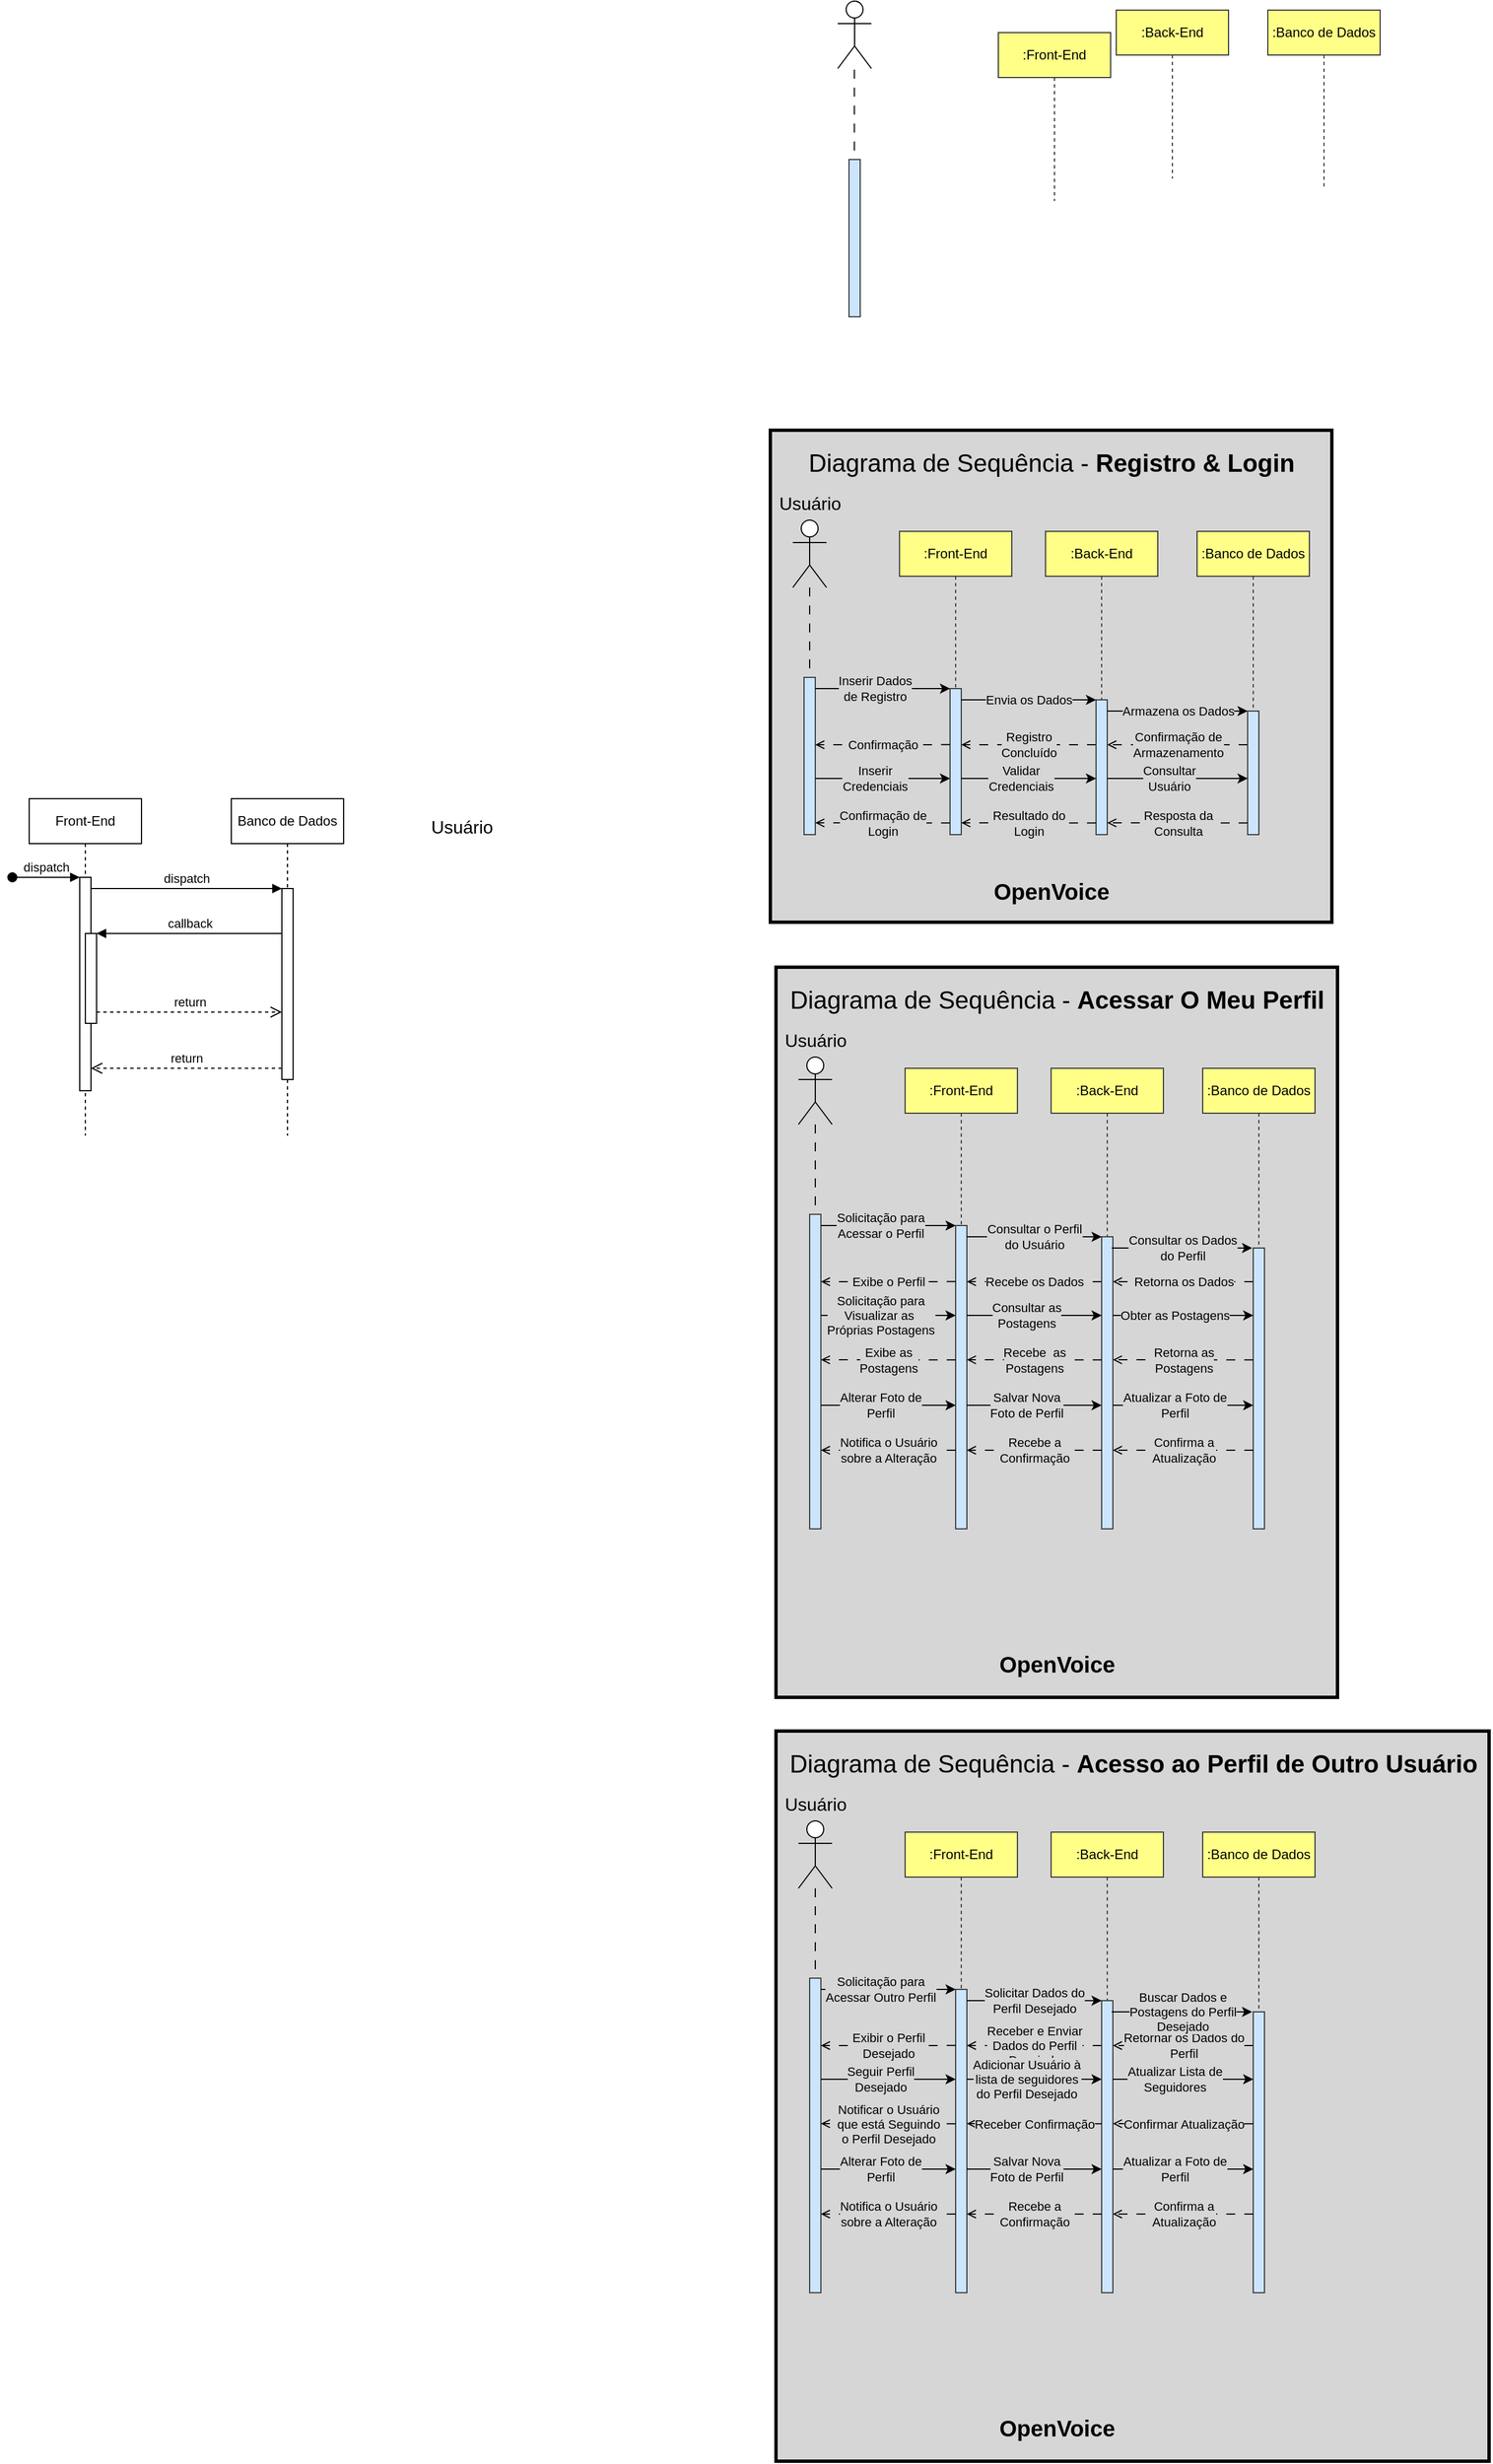 <mxfile version="24.8.6">
  <diagram name="Page-1" id="2YBvvXClWsGukQMizWep">
    <mxGraphModel dx="704" dy="1474" grid="1" gridSize="10" guides="1" tooltips="1" connect="1" arrows="1" fold="1" page="1" pageScale="1" pageWidth="850" pageHeight="1100" math="0" shadow="0">
      <root>
        <mxCell id="0" />
        <mxCell id="1" parent="0" />
        <mxCell id="aM9ryv3xv72pqoxQDRHE-1" value="Front-End" style="shape=umlLifeline;perimeter=lifelinePerimeter;whiteSpace=wrap;html=1;container=0;dropTarget=0;collapsible=0;recursiveResize=0;outlineConnect=0;portConstraint=eastwest;newEdgeStyle={&quot;edgeStyle&quot;:&quot;elbowEdgeStyle&quot;,&quot;elbow&quot;:&quot;vertical&quot;,&quot;curved&quot;:0,&quot;rounded&quot;:0};" parent="1" vertex="1">
          <mxGeometry x="40" y="40" width="100" height="300" as="geometry" />
        </mxCell>
        <mxCell id="aM9ryv3xv72pqoxQDRHE-2" value="" style="html=1;points=[];perimeter=orthogonalPerimeter;outlineConnect=0;targetShapes=umlLifeline;portConstraint=eastwest;newEdgeStyle={&quot;edgeStyle&quot;:&quot;elbowEdgeStyle&quot;,&quot;elbow&quot;:&quot;vertical&quot;,&quot;curved&quot;:0,&quot;rounded&quot;:0};" parent="aM9ryv3xv72pqoxQDRHE-1" vertex="1">
          <mxGeometry x="45" y="70" width="10" height="190" as="geometry" />
        </mxCell>
        <mxCell id="aM9ryv3xv72pqoxQDRHE-3" value="dispatch" style="html=1;verticalAlign=bottom;startArrow=oval;endArrow=block;startSize=8;edgeStyle=elbowEdgeStyle;elbow=vertical;curved=0;rounded=0;" parent="aM9ryv3xv72pqoxQDRHE-1" target="aM9ryv3xv72pqoxQDRHE-2" edge="1">
          <mxGeometry relative="1" as="geometry">
            <mxPoint x="-15" y="70" as="sourcePoint" />
          </mxGeometry>
        </mxCell>
        <mxCell id="aM9ryv3xv72pqoxQDRHE-4" value="" style="html=1;points=[];perimeter=orthogonalPerimeter;outlineConnect=0;targetShapes=umlLifeline;portConstraint=eastwest;newEdgeStyle={&quot;edgeStyle&quot;:&quot;elbowEdgeStyle&quot;,&quot;elbow&quot;:&quot;vertical&quot;,&quot;curved&quot;:0,&quot;rounded&quot;:0};" parent="aM9ryv3xv72pqoxQDRHE-1" vertex="1">
          <mxGeometry x="50" y="120" width="10" height="80" as="geometry" />
        </mxCell>
        <mxCell id="aM9ryv3xv72pqoxQDRHE-5" value="Banco de Dados" style="shape=umlLifeline;perimeter=lifelinePerimeter;whiteSpace=wrap;html=1;container=0;dropTarget=0;collapsible=0;recursiveResize=0;outlineConnect=0;portConstraint=eastwest;newEdgeStyle={&quot;edgeStyle&quot;:&quot;elbowEdgeStyle&quot;,&quot;elbow&quot;:&quot;vertical&quot;,&quot;curved&quot;:0,&quot;rounded&quot;:0};" parent="1" vertex="1">
          <mxGeometry x="220" y="40" width="100" height="300" as="geometry" />
        </mxCell>
        <mxCell id="aM9ryv3xv72pqoxQDRHE-6" value="" style="html=1;points=[];perimeter=orthogonalPerimeter;outlineConnect=0;targetShapes=umlLifeline;portConstraint=eastwest;newEdgeStyle={&quot;edgeStyle&quot;:&quot;elbowEdgeStyle&quot;,&quot;elbow&quot;:&quot;vertical&quot;,&quot;curved&quot;:0,&quot;rounded&quot;:0};" parent="aM9ryv3xv72pqoxQDRHE-5" vertex="1">
          <mxGeometry x="45" y="80" width="10" height="170" as="geometry" />
        </mxCell>
        <mxCell id="aM9ryv3xv72pqoxQDRHE-7" value="dispatch" style="html=1;verticalAlign=bottom;endArrow=block;edgeStyle=elbowEdgeStyle;elbow=vertical;curved=0;rounded=0;" parent="1" source="aM9ryv3xv72pqoxQDRHE-2" target="aM9ryv3xv72pqoxQDRHE-6" edge="1">
          <mxGeometry relative="1" as="geometry">
            <mxPoint x="195" y="130" as="sourcePoint" />
            <Array as="points">
              <mxPoint x="180" y="120" />
            </Array>
          </mxGeometry>
        </mxCell>
        <mxCell id="aM9ryv3xv72pqoxQDRHE-8" value="return" style="html=1;verticalAlign=bottom;endArrow=open;dashed=1;endSize=8;edgeStyle=elbowEdgeStyle;elbow=vertical;curved=0;rounded=0;" parent="1" source="aM9ryv3xv72pqoxQDRHE-6" target="aM9ryv3xv72pqoxQDRHE-2" edge="1">
          <mxGeometry relative="1" as="geometry">
            <mxPoint x="195" y="205" as="targetPoint" />
            <Array as="points">
              <mxPoint x="190" y="280" />
            </Array>
          </mxGeometry>
        </mxCell>
        <mxCell id="aM9ryv3xv72pqoxQDRHE-9" value="callback" style="html=1;verticalAlign=bottom;endArrow=block;edgeStyle=elbowEdgeStyle;elbow=vertical;curved=0;rounded=0;" parent="1" source="aM9ryv3xv72pqoxQDRHE-6" target="aM9ryv3xv72pqoxQDRHE-4" edge="1">
          <mxGeometry relative="1" as="geometry">
            <mxPoint x="175" y="160" as="sourcePoint" />
            <Array as="points">
              <mxPoint x="190" y="160" />
            </Array>
          </mxGeometry>
        </mxCell>
        <mxCell id="aM9ryv3xv72pqoxQDRHE-10" value="return" style="html=1;verticalAlign=bottom;endArrow=open;dashed=1;endSize=8;edgeStyle=elbowEdgeStyle;elbow=vertical;curved=0;rounded=0;" parent="1" source="aM9ryv3xv72pqoxQDRHE-4" target="aM9ryv3xv72pqoxQDRHE-6" edge="1">
          <mxGeometry relative="1" as="geometry">
            <mxPoint x="175" y="235" as="targetPoint" />
            <Array as="points">
              <mxPoint x="180" y="230" />
            </Array>
          </mxGeometry>
        </mxCell>
        <mxCell id="yEwb-wUfJ6K_Wa4CBT-_-1" value="" style="shape=umlActor;verticalLabelPosition=bottom;verticalAlign=top;html=1;outlineConnect=0;" parent="1" vertex="1">
          <mxGeometry x="760" y="-670" width="30" height="60" as="geometry" />
        </mxCell>
        <mxCell id="yEwb-wUfJ6K_Wa4CBT-_-2" value="" style="html=1;points=[];perimeter=orthogonalPerimeter;outlineConnect=0;targetShapes=umlLifeline;portConstraint=eastwest;newEdgeStyle={&quot;edgeStyle&quot;:&quot;elbowEdgeStyle&quot;,&quot;elbow&quot;:&quot;vertical&quot;,&quot;curved&quot;:0,&quot;rounded&quot;:0};fillColor=#cce5ff;strokeColor=#36393d;" parent="1" vertex="1">
          <mxGeometry x="770" y="-529" width="10" height="140" as="geometry" />
        </mxCell>
        <mxCell id="yEwb-wUfJ6K_Wa4CBT-_-3" value=":Front-End" style="shape=umlLifeline;perimeter=lifelinePerimeter;whiteSpace=wrap;html=1;container=0;dropTarget=0;collapsible=0;recursiveResize=0;outlineConnect=0;portConstraint=eastwest;newEdgeStyle={&quot;edgeStyle&quot;:&quot;elbowEdgeStyle&quot;,&quot;elbow&quot;:&quot;vertical&quot;,&quot;curved&quot;:0,&quot;rounded&quot;:0};movable=1;resizable=1;rotatable=1;deletable=1;editable=1;locked=0;connectable=1;fillColor=#ffff88;strokeColor=#36393d;" parent="1" vertex="1">
          <mxGeometry x="903" y="-642" width="100" height="150" as="geometry" />
        </mxCell>
        <mxCell id="yEwb-wUfJ6K_Wa4CBT-_-4" value=":Banco de Dados" style="shape=umlLifeline;perimeter=lifelinePerimeter;whiteSpace=wrap;html=1;container=0;dropTarget=0;collapsible=0;recursiveResize=0;outlineConnect=0;portConstraint=eastwest;newEdgeStyle={&quot;edgeStyle&quot;:&quot;elbowEdgeStyle&quot;,&quot;elbow&quot;:&quot;vertical&quot;,&quot;curved&quot;:0,&quot;rounded&quot;:0};movable=1;resizable=1;rotatable=1;deletable=1;editable=1;locked=0;connectable=1;fillColor=#ffff88;strokeColor=#36393d;" parent="1" vertex="1">
          <mxGeometry x="1143" y="-662" width="100" height="160" as="geometry" />
        </mxCell>
        <mxCell id="yEwb-wUfJ6K_Wa4CBT-_-5" value=":Back-End" style="shape=umlLifeline;perimeter=lifelinePerimeter;whiteSpace=wrap;html=1;container=0;dropTarget=0;collapsible=0;recursiveResize=0;outlineConnect=0;portConstraint=eastwest;newEdgeStyle={&quot;edgeStyle&quot;:&quot;elbowEdgeStyle&quot;,&quot;elbow&quot;:&quot;vertical&quot;,&quot;curved&quot;:0,&quot;rounded&quot;:0};movable=1;resizable=1;rotatable=1;deletable=1;editable=1;locked=0;connectable=1;fillColor=#ffff88;strokeColor=#36393d;" parent="1" vertex="1">
          <mxGeometry x="1008" y="-662" width="100" height="150" as="geometry" />
        </mxCell>
        <mxCell id="yEwb-wUfJ6K_Wa4CBT-_-6" value="&lt;font style=&quot;font-size: 16px;&quot;&gt;Usuário&lt;/font&gt;" style="text;html=1;align=center;verticalAlign=middle;resizable=0;points=[];autosize=1;strokeColor=none;fillColor=none;" parent="1" vertex="1">
          <mxGeometry x="385" y="50" width="80" height="30" as="geometry" />
        </mxCell>
        <mxCell id="yEwb-wUfJ6K_Wa4CBT-_-8" style="edgeStyle=orthogonalEdgeStyle;rounded=0;orthogonalLoop=1;jettySize=auto;html=1;dashed=1;dashPattern=8 8;endArrow=none;endFill=0;" parent="1" edge="1">
          <mxGeometry relative="1" as="geometry">
            <mxPoint x="774.79" y="-529" as="targetPoint" />
            <mxPoint x="774.79" y="-609" as="sourcePoint" />
          </mxGeometry>
        </mxCell>
        <mxCell id="yEwb-wUfJ6K_Wa4CBT-_-10" value="" style="group" parent="1" vertex="1" connectable="0">
          <mxGeometry x="695" y="-288" width="505" height="438" as="geometry" />
        </mxCell>
        <mxCell id="fzol35xkr2vELgRFicSL-21" value="" style="rounded=0;whiteSpace=wrap;html=1;font-weight:bold;strokeWidth=3;perimeterSpacing=0;fillColor=#D6D6D6;fillStyle=solid;" parent="yEwb-wUfJ6K_Wa4CBT-_-10" vertex="1">
          <mxGeometry x="5" width="500" height="438" as="geometry" />
        </mxCell>
        <mxCell id="R4FIYe3XORB85bZwwy5E-1" style="edgeStyle=orthogonalEdgeStyle;rounded=0;orthogonalLoop=1;jettySize=auto;html=1;dashed=1;dashPattern=8 8;endArrow=none;endFill=0;" parent="yEwb-wUfJ6K_Wa4CBT-_-10" source="BhHK1dxfvUc9JHQRBDV9-2" edge="1">
          <mxGeometry relative="1" as="geometry">
            <mxPoint x="40" y="220" as="targetPoint" />
          </mxGeometry>
        </mxCell>
        <mxCell id="BhHK1dxfvUc9JHQRBDV9-2" value="" style="shape=umlActor;verticalLabelPosition=bottom;verticalAlign=top;html=1;outlineConnect=0;" parent="yEwb-wUfJ6K_Wa4CBT-_-10" vertex="1">
          <mxGeometry x="25" y="80" width="30" height="60" as="geometry" />
        </mxCell>
        <mxCell id="BhHK1dxfvUc9JHQRBDV9-6" value=":Front-End" style="shape=umlLifeline;perimeter=lifelinePerimeter;whiteSpace=wrap;html=1;container=0;dropTarget=0;collapsible=0;recursiveResize=0;outlineConnect=0;portConstraint=eastwest;newEdgeStyle={&quot;edgeStyle&quot;:&quot;elbowEdgeStyle&quot;,&quot;elbow&quot;:&quot;vertical&quot;,&quot;curved&quot;:0,&quot;rounded&quot;:0};movable=1;resizable=1;rotatable=1;deletable=1;editable=1;locked=0;connectable=1;fillColor=#ffff88;strokeColor=#36393d;" parent="yEwb-wUfJ6K_Wa4CBT-_-10" vertex="1">
          <mxGeometry x="120" y="90" width="100" height="150" as="geometry" />
        </mxCell>
        <mxCell id="BhHK1dxfvUc9JHQRBDV9-10" value=":Banco de Dados" style="shape=umlLifeline;perimeter=lifelinePerimeter;whiteSpace=wrap;html=1;container=0;dropTarget=0;collapsible=0;recursiveResize=0;outlineConnect=0;portConstraint=eastwest;newEdgeStyle={&quot;edgeStyle&quot;:&quot;elbowEdgeStyle&quot;,&quot;elbow&quot;:&quot;vertical&quot;,&quot;curved&quot;:0,&quot;rounded&quot;:0};movable=1;resizable=1;rotatable=1;deletable=1;editable=1;locked=0;connectable=1;fillColor=#ffff88;strokeColor=#36393d;" parent="yEwb-wUfJ6K_Wa4CBT-_-10" vertex="1">
          <mxGeometry x="385" y="90" width="100" height="160" as="geometry" />
        </mxCell>
        <mxCell id="BhHK1dxfvUc9JHQRBDV9-11" value=":Back-End" style="shape=umlLifeline;perimeter=lifelinePerimeter;whiteSpace=wrap;html=1;container=0;dropTarget=0;collapsible=0;recursiveResize=0;outlineConnect=0;portConstraint=eastwest;newEdgeStyle={&quot;edgeStyle&quot;:&quot;elbowEdgeStyle&quot;,&quot;elbow&quot;:&quot;vertical&quot;,&quot;curved&quot;:0,&quot;rounded&quot;:0};movable=1;resizable=1;rotatable=1;deletable=1;editable=1;locked=0;connectable=1;fillColor=#ffff88;strokeColor=#36393d;" parent="yEwb-wUfJ6K_Wa4CBT-_-10" vertex="1">
          <mxGeometry x="250" y="90" width="100" height="150" as="geometry" />
        </mxCell>
        <mxCell id="BhHK1dxfvUc9JHQRBDV9-16" value="" style="html=1;points=[];perimeter=orthogonalPerimeter;outlineConnect=0;targetShapes=umlLifeline;portConstraint=eastwest;newEdgeStyle={&quot;edgeStyle&quot;:&quot;elbowEdgeStyle&quot;,&quot;elbow&quot;:&quot;vertical&quot;,&quot;curved&quot;:0,&quot;rounded&quot;:0};fillColor=#cce5ff;strokeColor=#36393d;" parent="yEwb-wUfJ6K_Wa4CBT-_-10" vertex="1">
          <mxGeometry x="35" y="220" width="10" height="140" as="geometry" />
        </mxCell>
        <mxCell id="R4FIYe3XORB85bZwwy5E-3" value="" style="html=1;points=[];perimeter=orthogonalPerimeter;outlineConnect=0;targetShapes=umlLifeline;portConstraint=eastwest;newEdgeStyle={&quot;edgeStyle&quot;:&quot;elbowEdgeStyle&quot;,&quot;elbow&quot;:&quot;vertical&quot;,&quot;curved&quot;:0,&quot;rounded&quot;:0};fillColor=#cce5ff;strokeColor=#36393d;" parent="yEwb-wUfJ6K_Wa4CBT-_-10" vertex="1">
          <mxGeometry x="165" y="230" width="10" height="130" as="geometry" />
        </mxCell>
        <mxCell id="R4FIYe3XORB85bZwwy5E-6" value="" style="endArrow=classic;html=1;rounded=0;" parent="yEwb-wUfJ6K_Wa4CBT-_-10" target="R4FIYe3XORB85bZwwy5E-3" edge="1">
          <mxGeometry width="50" height="50" relative="1" as="geometry">
            <mxPoint x="45" y="230" as="sourcePoint" />
            <mxPoint x="165" y="240" as="targetPoint" />
            <Array as="points">
              <mxPoint x="105" y="230" />
            </Array>
          </mxGeometry>
        </mxCell>
        <mxCell id="R4FIYe3XORB85bZwwy5E-7" value="&lt;div&gt;Inserir Dados&lt;/div&gt;&lt;div&gt;de Registro&lt;br&gt;&lt;/div&gt;" style="edgeLabel;html=1;align=center;verticalAlign=middle;resizable=0;points=[];labelBackgroundColor=#d6d6d6;" parent="R4FIYe3XORB85bZwwy5E-6" vertex="1" connectable="0">
          <mxGeometry x="-0.121" relative="1" as="geometry">
            <mxPoint as="offset" />
          </mxGeometry>
        </mxCell>
        <mxCell id="fzol35xkr2vELgRFicSL-5" value="&lt;div&gt;Registro&lt;/div&gt;&lt;div&gt;Concluído&lt;br&gt;&lt;/div&gt;" style="edgeStyle=elbowEdgeStyle;rounded=0;orthogonalLoop=1;jettySize=auto;html=1;elbow=vertical;curved=0;dashed=1;dashPattern=8 8;endArrow=open;endFill=0;labelBackgroundColor=#d6d6d6;" parent="yEwb-wUfJ6K_Wa4CBT-_-10" edge="1">
          <mxGeometry relative="1" as="geometry">
            <mxPoint x="295" y="279.996" as="sourcePoint" />
            <mxPoint x="175" y="279.996" as="targetPoint" />
            <mxPoint as="offset" />
          </mxGeometry>
        </mxCell>
        <mxCell id="R4FIYe3XORB85bZwwy5E-8" value="" style="html=1;points=[];perimeter=orthogonalPerimeter;outlineConnect=0;targetShapes=umlLifeline;portConstraint=eastwest;newEdgeStyle={&quot;edgeStyle&quot;:&quot;elbowEdgeStyle&quot;,&quot;elbow&quot;:&quot;vertical&quot;,&quot;curved&quot;:0,&quot;rounded&quot;:0};fillColor=#cce5ff;strokeColor=#36393d;" parent="yEwb-wUfJ6K_Wa4CBT-_-10" vertex="1">
          <mxGeometry x="295" y="240" width="10" height="120" as="geometry" />
        </mxCell>
        <mxCell id="R4FIYe3XORB85bZwwy5E-9" value="Envia os Dados" style="endArrow=classic;html=1;rounded=0;labelBackgroundColor=#d6d6d6;" parent="yEwb-wUfJ6K_Wa4CBT-_-10" edge="1">
          <mxGeometry width="50" height="50" relative="1" as="geometry">
            <mxPoint x="175" y="240" as="sourcePoint" />
            <mxPoint x="295" y="240" as="targetPoint" />
            <Array as="points">
              <mxPoint x="235" y="240" />
            </Array>
          </mxGeometry>
        </mxCell>
        <mxCell id="R4FIYe3XORB85bZwwy5E-16" value="&lt;div&gt;Confirmação de&lt;br&gt;&lt;/div&gt;&lt;div&gt;Armazenamento&lt;br&gt;&lt;/div&gt;" style="edgeStyle=elbowEdgeStyle;rounded=0;orthogonalLoop=1;jettySize=auto;html=1;elbow=vertical;curved=0;dashed=1;dashPattern=8 8;endArrow=open;endFill=0;labelBackgroundColor=#d6d6d6;" parent="yEwb-wUfJ6K_Wa4CBT-_-10" edge="1">
          <mxGeometry relative="1" as="geometry">
            <mxPoint x="305" y="279.997" as="targetPoint" />
            <mxPoint x="430" y="279.997" as="sourcePoint" />
          </mxGeometry>
        </mxCell>
        <mxCell id="R4FIYe3XORB85bZwwy5E-11" value="" style="html=1;points=[];perimeter=orthogonalPerimeter;outlineConnect=0;targetShapes=umlLifeline;portConstraint=eastwest;newEdgeStyle={&quot;edgeStyle&quot;:&quot;elbowEdgeStyle&quot;,&quot;elbow&quot;:&quot;vertical&quot;,&quot;curved&quot;:0,&quot;rounded&quot;:0};fillColor=#cce5ff;strokeColor=#36393d;" parent="yEwb-wUfJ6K_Wa4CBT-_-10" vertex="1">
          <mxGeometry x="430" y="250" width="10" height="110" as="geometry" />
        </mxCell>
        <mxCell id="R4FIYe3XORB85bZwwy5E-12" value="Armazena os Dados" style="endArrow=classic;html=1;rounded=0;labelBackgroundColor=#d6d6d6;" parent="yEwb-wUfJ6K_Wa4CBT-_-10" edge="1">
          <mxGeometry width="50" height="50" relative="1" as="geometry">
            <mxPoint x="305" y="250" as="sourcePoint" />
            <mxPoint x="430" y="250.0" as="targetPoint" />
            <Array as="points">
              <mxPoint x="360.5" y="250" />
            </Array>
          </mxGeometry>
        </mxCell>
        <mxCell id="fzol35xkr2vELgRFicSL-6" value="Confirmação" style="edgeStyle=elbowEdgeStyle;rounded=0;orthogonalLoop=1;jettySize=auto;html=1;elbow=vertical;curved=0;dashed=1;dashPattern=8 8;endArrow=open;endFill=0;labelBackgroundColor=#d6d6d6;" parent="yEwb-wUfJ6K_Wa4CBT-_-10" edge="1">
          <mxGeometry relative="1" as="geometry">
            <mxPoint x="165" y="279.93" as="sourcePoint" />
            <mxPoint x="45" y="279.93" as="targetPoint" />
            <mxPoint as="offset" />
          </mxGeometry>
        </mxCell>
        <mxCell id="fzol35xkr2vELgRFicSL-8" value="" style="endArrow=classic;html=1;rounded=0;" parent="yEwb-wUfJ6K_Wa4CBT-_-10" edge="1">
          <mxGeometry width="50" height="50" relative="1" as="geometry">
            <mxPoint x="45" y="310" as="sourcePoint" />
            <mxPoint x="165" y="310" as="targetPoint" />
            <Array as="points">
              <mxPoint x="105" y="310" />
            </Array>
          </mxGeometry>
        </mxCell>
        <mxCell id="fzol35xkr2vELgRFicSL-9" value="&lt;div&gt;Inserir&lt;/div&gt;&lt;div&gt;Credenciais&lt;br&gt;&lt;/div&gt;" style="edgeLabel;html=1;align=center;verticalAlign=middle;resizable=0;points=[];labelBackgroundColor=#d6d6d6;" parent="fzol35xkr2vELgRFicSL-8" vertex="1" connectable="0">
          <mxGeometry x="-0.121" relative="1" as="geometry">
            <mxPoint as="offset" />
          </mxGeometry>
        </mxCell>
        <mxCell id="fzol35xkr2vELgRFicSL-10" value="" style="endArrow=classic;html=1;rounded=0;" parent="yEwb-wUfJ6K_Wa4CBT-_-10" edge="1">
          <mxGeometry width="50" height="50" relative="1" as="geometry">
            <mxPoint x="175" y="310" as="sourcePoint" />
            <mxPoint x="295" y="310" as="targetPoint" />
            <Array as="points">
              <mxPoint x="235" y="310" />
            </Array>
          </mxGeometry>
        </mxCell>
        <mxCell id="fzol35xkr2vELgRFicSL-11" value="&lt;div&gt;Validar&lt;/div&gt;&lt;div&gt;Credenciais&lt;br&gt;&lt;/div&gt;" style="edgeLabel;html=1;align=center;verticalAlign=middle;resizable=0;points=[];labelBackgroundColor=#d6d6d6;" parent="fzol35xkr2vELgRFicSL-10" vertex="1" connectable="0">
          <mxGeometry x="-0.121" relative="1" as="geometry">
            <mxPoint as="offset" />
          </mxGeometry>
        </mxCell>
        <mxCell id="fzol35xkr2vELgRFicSL-12" value="" style="endArrow=classic;html=1;rounded=0;" parent="yEwb-wUfJ6K_Wa4CBT-_-10" edge="1">
          <mxGeometry width="50" height="50" relative="1" as="geometry">
            <mxPoint x="305" y="310" as="sourcePoint" />
            <mxPoint x="430" y="310.0" as="targetPoint" />
            <Array as="points">
              <mxPoint x="365" y="310" />
            </Array>
          </mxGeometry>
        </mxCell>
        <mxCell id="fzol35xkr2vELgRFicSL-13" value="&lt;div&gt;Consultar&lt;/div&gt;&lt;div&gt;Usuário&lt;br&gt;&lt;/div&gt;" style="edgeLabel;html=1;align=center;verticalAlign=middle;resizable=0;points=[];labelBackgroundColor=#d6d6d6;" parent="fzol35xkr2vELgRFicSL-12" vertex="1" connectable="0">
          <mxGeometry x="-0.121" relative="1" as="geometry">
            <mxPoint as="offset" />
          </mxGeometry>
        </mxCell>
        <mxCell id="fzol35xkr2vELgRFicSL-14" value="&lt;div&gt;Resposta da&lt;/div&gt;&lt;div&gt;Consulta&lt;br&gt;&lt;/div&gt;" style="edgeStyle=elbowEdgeStyle;rounded=0;orthogonalLoop=1;jettySize=auto;html=1;elbow=vertical;curved=0;dashed=1;dashPattern=8 8;endArrow=open;endFill=0;labelBackgroundColor=#d6d6d6;" parent="yEwb-wUfJ6K_Wa4CBT-_-10" edge="1">
          <mxGeometry relative="1" as="geometry">
            <mxPoint x="305" y="349.657" as="targetPoint" />
            <mxPoint x="430" y="349.657" as="sourcePoint" />
          </mxGeometry>
        </mxCell>
        <mxCell id="fzol35xkr2vELgRFicSL-15" value="&lt;div&gt;Resultado do&lt;/div&gt;&lt;div&gt;Login&lt;br&gt;&lt;/div&gt;" style="edgeStyle=elbowEdgeStyle;rounded=0;orthogonalLoop=1;jettySize=auto;html=1;elbow=vertical;curved=0;dashed=1;dashPattern=8 8;endArrow=open;endFill=0;labelBackgroundColor=#d6d6d6;" parent="yEwb-wUfJ6K_Wa4CBT-_-10" edge="1">
          <mxGeometry relative="1" as="geometry">
            <mxPoint x="295" y="349.656" as="sourcePoint" />
            <mxPoint x="175" y="349.656" as="targetPoint" />
            <mxPoint as="offset" />
          </mxGeometry>
        </mxCell>
        <mxCell id="fzol35xkr2vELgRFicSL-17" value="&lt;div&gt;Confirmação de&lt;/div&gt;&lt;div&gt;Login&lt;br&gt;&lt;/div&gt;" style="edgeStyle=elbowEdgeStyle;rounded=0;orthogonalLoop=1;jettySize=auto;html=1;elbow=vertical;curved=0;dashed=1;dashPattern=8 8;endArrow=open;endFill=0;labelBackgroundColor=#d6d6d6;" parent="yEwb-wUfJ6K_Wa4CBT-_-10" edge="1">
          <mxGeometry relative="1" as="geometry">
            <mxPoint x="165" y="349.66" as="sourcePoint" />
            <mxPoint x="45" y="349.66" as="targetPoint" />
            <mxPoint as="offset" />
          </mxGeometry>
        </mxCell>
        <mxCell id="fzol35xkr2vELgRFicSL-20" value="&lt;font style=&quot;font-size: 22px;&quot;&gt;Diagrama de Sequência - &lt;b&gt;Registro &amp;amp; Login&lt;br&gt;&lt;/b&gt;&lt;/font&gt;" style="text;html=1;align=center;verticalAlign=middle;resizable=0;points=[];autosize=1;strokeColor=none;fillColor=none;" parent="yEwb-wUfJ6K_Wa4CBT-_-10" vertex="1">
          <mxGeometry x="25" y="10" width="460" height="40" as="geometry" />
        </mxCell>
        <mxCell id="fzol35xkr2vELgRFicSL-22" value="&lt;font style=&quot;font-size: 20px;&quot;&gt;&lt;b&gt;OpenVoice&lt;/b&gt;&lt;/font&gt;" style="text;html=1;align=center;verticalAlign=middle;resizable=0;points=[];autosize=1;strokeColor=none;fillColor=none;" parent="yEwb-wUfJ6K_Wa4CBT-_-10" vertex="1">
          <mxGeometry x="190" y="390" width="130" height="40" as="geometry" />
        </mxCell>
        <mxCell id="fzol35xkr2vELgRFicSL-23" value="&lt;font style=&quot;font-size: 16px;&quot;&gt;Usuário&lt;/font&gt;" style="text;html=1;align=center;verticalAlign=middle;resizable=0;points=[];autosize=1;strokeColor=none;fillColor=none;" parent="yEwb-wUfJ6K_Wa4CBT-_-10" vertex="1">
          <mxGeometry y="50" width="80" height="30" as="geometry" />
        </mxCell>
        <mxCell id="dKMNJ_XkyidfndqTgt69-2" value="" style="group" vertex="1" connectable="0" parent="1">
          <mxGeometry x="700" y="190" width="505" height="650" as="geometry" />
        </mxCell>
        <mxCell id="yEwb-wUfJ6K_Wa4CBT-_-12" value="" style="rounded=0;whiteSpace=wrap;html=1;font-weight:bold;strokeWidth=3;perimeterSpacing=0;fillColor=#D6D6D6;fillStyle=solid;container=0;" parent="dKMNJ_XkyidfndqTgt69-2" vertex="1">
          <mxGeometry x="5" width="500" height="650" as="geometry" />
        </mxCell>
        <mxCell id="yEwb-wUfJ6K_Wa4CBT-_-13" style="edgeStyle=orthogonalEdgeStyle;rounded=0;orthogonalLoop=1;jettySize=auto;html=1;dashed=1;dashPattern=8 8;endArrow=none;endFill=0;" parent="dKMNJ_XkyidfndqTgt69-2" source="yEwb-wUfJ6K_Wa4CBT-_-14" edge="1">
          <mxGeometry relative="1" as="geometry">
            <mxPoint x="40" y="220" as="targetPoint" />
          </mxGeometry>
        </mxCell>
        <mxCell id="yEwb-wUfJ6K_Wa4CBT-_-14" value="" style="shape=umlActor;verticalLabelPosition=bottom;verticalAlign=top;html=1;outlineConnect=0;container=0;" parent="dKMNJ_XkyidfndqTgt69-2" vertex="1">
          <mxGeometry x="25" y="80" width="30" height="60" as="geometry" />
        </mxCell>
        <mxCell id="yEwb-wUfJ6K_Wa4CBT-_-15" value=":Front-End" style="shape=umlLifeline;perimeter=lifelinePerimeter;whiteSpace=wrap;html=1;container=0;dropTarget=0;collapsible=0;recursiveResize=0;outlineConnect=0;portConstraint=eastwest;newEdgeStyle={&quot;edgeStyle&quot;:&quot;elbowEdgeStyle&quot;,&quot;elbow&quot;:&quot;vertical&quot;,&quot;curved&quot;:0,&quot;rounded&quot;:0};movable=1;resizable=1;rotatable=1;deletable=1;editable=1;locked=0;connectable=1;fillColor=#ffff88;strokeColor=#36393d;" parent="dKMNJ_XkyidfndqTgt69-2" vertex="1">
          <mxGeometry x="120" y="90" width="100" height="150" as="geometry" />
        </mxCell>
        <mxCell id="yEwb-wUfJ6K_Wa4CBT-_-16" value=":Banco de Dados" style="shape=umlLifeline;perimeter=lifelinePerimeter;whiteSpace=wrap;html=1;container=0;dropTarget=0;collapsible=0;recursiveResize=0;outlineConnect=0;portConstraint=eastwest;newEdgeStyle={&quot;edgeStyle&quot;:&quot;elbowEdgeStyle&quot;,&quot;elbow&quot;:&quot;vertical&quot;,&quot;curved&quot;:0,&quot;rounded&quot;:0};movable=1;resizable=1;rotatable=1;deletable=1;editable=1;locked=0;connectable=1;fillColor=#ffff88;strokeColor=#36393d;" parent="dKMNJ_XkyidfndqTgt69-2" vertex="1">
          <mxGeometry x="385" y="90" width="100" height="160" as="geometry" />
        </mxCell>
        <mxCell id="yEwb-wUfJ6K_Wa4CBT-_-17" value=":Back-End" style="shape=umlLifeline;perimeter=lifelinePerimeter;whiteSpace=wrap;html=1;container=0;dropTarget=0;collapsible=0;recursiveResize=0;outlineConnect=0;portConstraint=eastwest;newEdgeStyle={&quot;edgeStyle&quot;:&quot;elbowEdgeStyle&quot;,&quot;elbow&quot;:&quot;vertical&quot;,&quot;curved&quot;:0,&quot;rounded&quot;:0};movable=1;resizable=1;rotatable=1;deletable=1;editable=1;locked=0;connectable=1;fillColor=#ffff88;strokeColor=#36393d;" parent="dKMNJ_XkyidfndqTgt69-2" vertex="1">
          <mxGeometry x="250" y="90" width="100" height="150" as="geometry" />
        </mxCell>
        <mxCell id="yEwb-wUfJ6K_Wa4CBT-_-18" value="" style="html=1;points=[];perimeter=orthogonalPerimeter;outlineConnect=0;targetShapes=umlLifeline;portConstraint=eastwest;newEdgeStyle={&quot;edgeStyle&quot;:&quot;elbowEdgeStyle&quot;,&quot;elbow&quot;:&quot;vertical&quot;,&quot;curved&quot;:0,&quot;rounded&quot;:0};fillColor=#cce5ff;strokeColor=#36393d;container=0;" parent="dKMNJ_XkyidfndqTgt69-2" vertex="1">
          <mxGeometry x="35" y="220" width="10" height="280" as="geometry" />
        </mxCell>
        <mxCell id="yEwb-wUfJ6K_Wa4CBT-_-19" value="" style="html=1;points=[];perimeter=orthogonalPerimeter;outlineConnect=0;targetShapes=umlLifeline;portConstraint=eastwest;newEdgeStyle={&quot;edgeStyle&quot;:&quot;elbowEdgeStyle&quot;,&quot;elbow&quot;:&quot;vertical&quot;,&quot;curved&quot;:0,&quot;rounded&quot;:0};fillColor=#cce5ff;strokeColor=#36393d;container=0;" parent="dKMNJ_XkyidfndqTgt69-2" vertex="1">
          <mxGeometry x="165" y="230" width="10" height="270" as="geometry" />
        </mxCell>
        <mxCell id="yEwb-wUfJ6K_Wa4CBT-_-20" value="" style="endArrow=classic;html=1;rounded=0;" parent="dKMNJ_XkyidfndqTgt69-2" target="yEwb-wUfJ6K_Wa4CBT-_-19" edge="1">
          <mxGeometry width="50" height="50" relative="1" as="geometry">
            <mxPoint x="45" y="230" as="sourcePoint" />
            <mxPoint x="165" y="240" as="targetPoint" />
            <Array as="points">
              <mxPoint x="105" y="230" />
            </Array>
          </mxGeometry>
        </mxCell>
        <mxCell id="yEwb-wUfJ6K_Wa4CBT-_-21" value="Solicitação para&lt;div&gt;Acessar o Perfil&lt;/div&gt;" style="edgeLabel;html=1;align=center;verticalAlign=middle;resizable=0;points=[];labelBackgroundColor=#d6d6d6;container=0;" parent="yEwb-wUfJ6K_Wa4CBT-_-20" vertex="1" connectable="0">
          <mxGeometry x="-0.121" relative="1" as="geometry">
            <mxPoint as="offset" />
          </mxGeometry>
        </mxCell>
        <mxCell id="yEwb-wUfJ6K_Wa4CBT-_-22" value="Recebe os Dados" style="edgeStyle=elbowEdgeStyle;rounded=0;orthogonalLoop=1;jettySize=auto;html=1;elbow=vertical;curved=0;dashed=1;dashPattern=8 8;endArrow=open;endFill=0;labelBackgroundColor=#d6d6d6;" parent="dKMNJ_XkyidfndqTgt69-2" edge="1">
          <mxGeometry relative="1" as="geometry">
            <mxPoint x="295" y="279.996" as="sourcePoint" />
            <mxPoint x="175" y="279.996" as="targetPoint" />
            <mxPoint as="offset" />
          </mxGeometry>
        </mxCell>
        <mxCell id="yEwb-wUfJ6K_Wa4CBT-_-23" value="" style="html=1;points=[];perimeter=orthogonalPerimeter;outlineConnect=0;targetShapes=umlLifeline;portConstraint=eastwest;newEdgeStyle={&quot;edgeStyle&quot;:&quot;elbowEdgeStyle&quot;,&quot;elbow&quot;:&quot;vertical&quot;,&quot;curved&quot;:0,&quot;rounded&quot;:0};fillColor=#cce5ff;strokeColor=#36393d;container=0;" parent="dKMNJ_XkyidfndqTgt69-2" vertex="1">
          <mxGeometry x="295" y="240" width="10" height="260" as="geometry" />
        </mxCell>
        <mxCell id="yEwb-wUfJ6K_Wa4CBT-_-24" value="Consultar o Perfil&lt;div&gt;do Usuário&lt;/div&gt;" style="endArrow=classic;html=1;rounded=0;labelBackgroundColor=#d6d6d6;" parent="dKMNJ_XkyidfndqTgt69-2" edge="1">
          <mxGeometry width="50" height="50" relative="1" as="geometry">
            <mxPoint x="175" y="240" as="sourcePoint" />
            <mxPoint x="295" y="240" as="targetPoint" />
            <Array as="points">
              <mxPoint x="235" y="240" />
            </Array>
          </mxGeometry>
        </mxCell>
        <mxCell id="yEwb-wUfJ6K_Wa4CBT-_-25" value="Retorna os Dados" style="edgeStyle=elbowEdgeStyle;rounded=0;orthogonalLoop=1;jettySize=auto;html=1;elbow=vertical;curved=0;dashed=1;dashPattern=8 8;endArrow=open;endFill=0;labelBackgroundColor=#d6d6d6;" parent="dKMNJ_XkyidfndqTgt69-2" edge="1">
          <mxGeometry relative="1" as="geometry">
            <mxPoint x="305" y="279.997" as="targetPoint" />
            <mxPoint x="430" y="279.997" as="sourcePoint" />
          </mxGeometry>
        </mxCell>
        <mxCell id="yEwb-wUfJ6K_Wa4CBT-_-26" value="" style="html=1;points=[];perimeter=orthogonalPerimeter;outlineConnect=0;targetShapes=umlLifeline;portConstraint=eastwest;newEdgeStyle={&quot;edgeStyle&quot;:&quot;elbowEdgeStyle&quot;,&quot;elbow&quot;:&quot;vertical&quot;,&quot;curved&quot;:0,&quot;rounded&quot;:0};fillColor=#cce5ff;strokeColor=#36393d;container=0;" parent="dKMNJ_XkyidfndqTgt69-2" vertex="1">
          <mxGeometry x="430" y="250" width="10" height="250" as="geometry" />
        </mxCell>
        <mxCell id="yEwb-wUfJ6K_Wa4CBT-_-27" value="Consultar os Dados&lt;div&gt;do Perfil&lt;/div&gt;" style="endArrow=classic;html=1;rounded=0;labelBackgroundColor=#d6d6d6;" parent="dKMNJ_XkyidfndqTgt69-2" edge="1">
          <mxGeometry width="50" height="50" relative="1" as="geometry">
            <mxPoint x="304" y="250" as="sourcePoint" />
            <mxPoint x="429" y="250.0" as="targetPoint" />
            <Array as="points">
              <mxPoint x="359.5" y="250" />
            </Array>
          </mxGeometry>
        </mxCell>
        <mxCell id="yEwb-wUfJ6K_Wa4CBT-_-28" value="Exibe o Perfil" style="edgeStyle=elbowEdgeStyle;rounded=0;orthogonalLoop=1;jettySize=auto;html=1;elbow=vertical;curved=0;dashed=1;dashPattern=8 8;endArrow=open;endFill=0;labelBackgroundColor=#d6d6d6;" parent="dKMNJ_XkyidfndqTgt69-2" edge="1">
          <mxGeometry relative="1" as="geometry">
            <mxPoint x="165" y="279.93" as="sourcePoint" />
            <mxPoint x="45" y="279.93" as="targetPoint" />
            <mxPoint as="offset" />
          </mxGeometry>
        </mxCell>
        <mxCell id="yEwb-wUfJ6K_Wa4CBT-_-29" value="" style="endArrow=classic;html=1;rounded=0;" parent="dKMNJ_XkyidfndqTgt69-2" edge="1">
          <mxGeometry width="50" height="50" relative="1" as="geometry">
            <mxPoint x="45" y="310" as="sourcePoint" />
            <mxPoint x="165" y="310" as="targetPoint" />
            <Array as="points">
              <mxPoint x="105" y="310" />
            </Array>
          </mxGeometry>
        </mxCell>
        <mxCell id="yEwb-wUfJ6K_Wa4CBT-_-30" value="Solicitação para&lt;div&gt;Visualizar as&amp;nbsp;&lt;/div&gt;&lt;div&gt;Próprias Postagens&lt;/div&gt;" style="edgeLabel;html=1;align=center;verticalAlign=middle;resizable=0;points=[];labelBackgroundColor=#d6d6d6;container=0;" parent="yEwb-wUfJ6K_Wa4CBT-_-29" vertex="1" connectable="0">
          <mxGeometry x="-0.121" relative="1" as="geometry">
            <mxPoint as="offset" />
          </mxGeometry>
        </mxCell>
        <mxCell id="yEwb-wUfJ6K_Wa4CBT-_-31" value="" style="endArrow=classic;html=1;rounded=0;" parent="dKMNJ_XkyidfndqTgt69-2" edge="1">
          <mxGeometry width="50" height="50" relative="1" as="geometry">
            <mxPoint x="175" y="310" as="sourcePoint" />
            <mxPoint x="295" y="310" as="targetPoint" />
            <Array as="points">
              <mxPoint x="235" y="310" />
            </Array>
          </mxGeometry>
        </mxCell>
        <mxCell id="yEwb-wUfJ6K_Wa4CBT-_-32" value="Consultar as&lt;div&gt;Postagens&lt;/div&gt;" style="edgeLabel;html=1;align=center;verticalAlign=middle;resizable=0;points=[];labelBackgroundColor=#d6d6d6;container=0;" parent="yEwb-wUfJ6K_Wa4CBT-_-31" vertex="1" connectable="0">
          <mxGeometry x="-0.121" relative="1" as="geometry">
            <mxPoint as="offset" />
          </mxGeometry>
        </mxCell>
        <mxCell id="yEwb-wUfJ6K_Wa4CBT-_-33" value="" style="endArrow=classic;html=1;rounded=0;" parent="dKMNJ_XkyidfndqTgt69-2" edge="1">
          <mxGeometry width="50" height="50" relative="1" as="geometry">
            <mxPoint x="305" y="310" as="sourcePoint" />
            <mxPoint x="430" y="310.0" as="targetPoint" />
            <Array as="points">
              <mxPoint x="365" y="310" />
            </Array>
          </mxGeometry>
        </mxCell>
        <mxCell id="yEwb-wUfJ6K_Wa4CBT-_-34" value="Obter as Postagens" style="edgeLabel;html=1;align=center;verticalAlign=middle;resizable=0;points=[];labelBackgroundColor=#d6d6d6;container=0;" parent="yEwb-wUfJ6K_Wa4CBT-_-33" vertex="1" connectable="0">
          <mxGeometry x="-0.121" relative="1" as="geometry">
            <mxPoint as="offset" />
          </mxGeometry>
        </mxCell>
        <mxCell id="yEwb-wUfJ6K_Wa4CBT-_-35" value="Retorna as&lt;div&gt;Postagens&lt;/div&gt;" style="edgeStyle=elbowEdgeStyle;rounded=0;orthogonalLoop=1;jettySize=auto;html=1;elbow=vertical;curved=0;dashed=1;dashPattern=8 8;endArrow=open;endFill=0;labelBackgroundColor=#d6d6d6;" parent="dKMNJ_XkyidfndqTgt69-2" edge="1">
          <mxGeometry relative="1" as="geometry">
            <mxPoint x="305" y="349.657" as="targetPoint" />
            <mxPoint x="430" y="349.657" as="sourcePoint" />
          </mxGeometry>
        </mxCell>
        <mxCell id="yEwb-wUfJ6K_Wa4CBT-_-36" value="Recebe&amp;nbsp; as&lt;div&gt;Postagens&lt;/div&gt;" style="edgeStyle=elbowEdgeStyle;rounded=0;orthogonalLoop=1;jettySize=auto;html=1;elbow=vertical;curved=0;dashed=1;dashPattern=8 8;endArrow=open;endFill=0;labelBackgroundColor=#d6d6d6;" parent="dKMNJ_XkyidfndqTgt69-2" edge="1">
          <mxGeometry relative="1" as="geometry">
            <mxPoint x="295" y="349.656" as="sourcePoint" />
            <mxPoint x="175" y="349.656" as="targetPoint" />
            <mxPoint as="offset" />
          </mxGeometry>
        </mxCell>
        <mxCell id="yEwb-wUfJ6K_Wa4CBT-_-37" value="Exibe as&lt;div&gt;Postagens&lt;/div&gt;" style="edgeStyle=elbowEdgeStyle;rounded=0;orthogonalLoop=1;jettySize=auto;html=1;elbow=vertical;curved=0;dashed=1;dashPattern=8 8;endArrow=open;endFill=0;labelBackgroundColor=#d6d6d6;" parent="dKMNJ_XkyidfndqTgt69-2" edge="1">
          <mxGeometry relative="1" as="geometry">
            <mxPoint x="165" y="349.66" as="sourcePoint" />
            <mxPoint x="45" y="349.66" as="targetPoint" />
            <mxPoint as="offset" />
          </mxGeometry>
        </mxCell>
        <mxCell id="yEwb-wUfJ6K_Wa4CBT-_-38" value="&lt;font style=&quot;font-size: 22px;&quot;&gt;Diagrama de Sequência - &lt;b&gt;Acessar O Meu Perfil&lt;br&gt;&lt;/b&gt;&lt;/font&gt;" style="text;html=1;align=center;verticalAlign=middle;resizable=0;points=[];autosize=1;strokeColor=none;fillColor=none;container=0;" parent="dKMNJ_XkyidfndqTgt69-2" vertex="1">
          <mxGeometry x="5" y="10" width="500" height="40" as="geometry" />
        </mxCell>
        <mxCell id="yEwb-wUfJ6K_Wa4CBT-_-39" value="&lt;font style=&quot;font-size: 20px;&quot;&gt;&lt;b&gt;OpenVoice&lt;/b&gt;&lt;/font&gt;" style="text;html=1;align=center;verticalAlign=middle;resizable=0;points=[];autosize=1;strokeColor=none;fillColor=none;container=0;" parent="dKMNJ_XkyidfndqTgt69-2" vertex="1">
          <mxGeometry x="190" y="600" width="130" height="40" as="geometry" />
        </mxCell>
        <mxCell id="yEwb-wUfJ6K_Wa4CBT-_-40" value="&lt;font style=&quot;font-size: 16px;&quot;&gt;Usuário&lt;/font&gt;" style="text;html=1;align=center;verticalAlign=middle;resizable=0;points=[];autosize=1;strokeColor=none;fillColor=none;container=0;" parent="dKMNJ_XkyidfndqTgt69-2" vertex="1">
          <mxGeometry y="50" width="80" height="30" as="geometry" />
        </mxCell>
        <mxCell id="yEwb-wUfJ6K_Wa4CBT-_-41" value="" style="endArrow=classic;html=1;rounded=0;" parent="dKMNJ_XkyidfndqTgt69-2" edge="1">
          <mxGeometry width="50" height="50" relative="1" as="geometry">
            <mxPoint x="45" y="390" as="sourcePoint" />
            <mxPoint x="165" y="390" as="targetPoint" />
            <Array as="points">
              <mxPoint x="105" y="390" />
            </Array>
          </mxGeometry>
        </mxCell>
        <mxCell id="yEwb-wUfJ6K_Wa4CBT-_-42" value="Alterar Foto de&lt;div&gt;Perfil&lt;/div&gt;" style="edgeLabel;html=1;align=center;verticalAlign=middle;resizable=0;points=[];labelBackgroundColor=#d6d6d6;container=0;" parent="yEwb-wUfJ6K_Wa4CBT-_-41" vertex="1" connectable="0">
          <mxGeometry x="-0.121" relative="1" as="geometry">
            <mxPoint as="offset" />
          </mxGeometry>
        </mxCell>
        <mxCell id="yEwb-wUfJ6K_Wa4CBT-_-43" value="" style="endArrow=classic;html=1;rounded=0;" parent="dKMNJ_XkyidfndqTgt69-2" edge="1">
          <mxGeometry width="50" height="50" relative="1" as="geometry">
            <mxPoint x="175" y="390" as="sourcePoint" />
            <mxPoint x="295" y="390" as="targetPoint" />
            <Array as="points">
              <mxPoint x="235" y="390" />
            </Array>
          </mxGeometry>
        </mxCell>
        <mxCell id="yEwb-wUfJ6K_Wa4CBT-_-44" value="Salvar Nova&lt;div&gt;Foto de Perfil&lt;/div&gt;" style="edgeLabel;html=1;align=center;verticalAlign=middle;resizable=0;points=[];labelBackgroundColor=#d6d6d6;container=0;" parent="yEwb-wUfJ6K_Wa4CBT-_-43" vertex="1" connectable="0">
          <mxGeometry x="-0.121" relative="1" as="geometry">
            <mxPoint as="offset" />
          </mxGeometry>
        </mxCell>
        <mxCell id="yEwb-wUfJ6K_Wa4CBT-_-46" value="" style="endArrow=classic;html=1;rounded=0;" parent="dKMNJ_XkyidfndqTgt69-2" edge="1">
          <mxGeometry width="50" height="50" relative="1" as="geometry">
            <mxPoint x="305" y="390" as="sourcePoint" />
            <mxPoint x="430" y="390.0" as="targetPoint" />
            <Array as="points">
              <mxPoint x="365" y="390" />
            </Array>
          </mxGeometry>
        </mxCell>
        <mxCell id="yEwb-wUfJ6K_Wa4CBT-_-47" value="Atualizar a Foto de&lt;div&gt;Perfil&lt;/div&gt;" style="edgeLabel;html=1;align=center;verticalAlign=middle;resizable=0;points=[];labelBackgroundColor=#d6d6d6;container=0;" parent="yEwb-wUfJ6K_Wa4CBT-_-46" vertex="1" connectable="0">
          <mxGeometry x="-0.121" relative="1" as="geometry">
            <mxPoint as="offset" />
          </mxGeometry>
        </mxCell>
        <mxCell id="yEwb-wUfJ6K_Wa4CBT-_-48" value="Confirma a&lt;div&gt;Atualização&lt;/div&gt;" style="edgeStyle=elbowEdgeStyle;rounded=0;orthogonalLoop=1;jettySize=auto;html=1;elbow=vertical;curved=0;dashed=1;dashPattern=8 8;endArrow=open;endFill=0;labelBackgroundColor=#d6d6d6;" parent="dKMNJ_XkyidfndqTgt69-2" edge="1">
          <mxGeometry relative="1" as="geometry">
            <mxPoint x="305" y="429.997" as="targetPoint" />
            <mxPoint x="430" y="429.997" as="sourcePoint" />
          </mxGeometry>
        </mxCell>
        <mxCell id="yEwb-wUfJ6K_Wa4CBT-_-49" value="Recebe a&lt;div&gt;Confirmação&lt;/div&gt;" style="edgeStyle=elbowEdgeStyle;rounded=0;orthogonalLoop=1;jettySize=auto;html=1;elbow=vertical;curved=0;dashed=1;dashPattern=8 8;endArrow=open;endFill=0;labelBackgroundColor=#d6d6d6;" parent="dKMNJ_XkyidfndqTgt69-2" edge="1">
          <mxGeometry relative="1" as="geometry">
            <mxPoint x="295" y="429.996" as="sourcePoint" />
            <mxPoint x="175" y="429.996" as="targetPoint" />
            <mxPoint as="offset" />
          </mxGeometry>
        </mxCell>
        <mxCell id="yEwb-wUfJ6K_Wa4CBT-_-50" value="Notifica o Usuário&lt;div&gt;sobre a Alteração&lt;/div&gt;" style="edgeStyle=elbowEdgeStyle;rounded=0;orthogonalLoop=1;jettySize=auto;html=1;elbow=vertical;curved=0;dashed=1;dashPattern=8 8;endArrow=open;endFill=0;labelBackgroundColor=#d6d6d6;" parent="dKMNJ_XkyidfndqTgt69-2" edge="1">
          <mxGeometry relative="1" as="geometry">
            <mxPoint x="165" y="430" as="sourcePoint" />
            <mxPoint x="45" y="430" as="targetPoint" />
            <mxPoint as="offset" />
          </mxGeometry>
        </mxCell>
        <mxCell id="dKMNJ_XkyidfndqTgt69-4" value="" style="rounded=0;whiteSpace=wrap;html=1;font-weight:bold;strokeWidth=3;perimeterSpacing=0;fillColor=#D6D6D6;fillStyle=solid;container=0;" vertex="1" parent="1">
          <mxGeometry x="705" y="870" width="635" height="650" as="geometry" />
        </mxCell>
        <mxCell id="dKMNJ_XkyidfndqTgt69-5" style="edgeStyle=orthogonalEdgeStyle;rounded=0;orthogonalLoop=1;jettySize=auto;html=1;dashed=1;dashPattern=8 8;endArrow=none;endFill=0;" edge="1" parent="1" source="dKMNJ_XkyidfndqTgt69-6">
          <mxGeometry relative="1" as="geometry">
            <mxPoint x="740" y="1090" as="targetPoint" />
          </mxGeometry>
        </mxCell>
        <mxCell id="dKMNJ_XkyidfndqTgt69-6" value="" style="shape=umlActor;verticalLabelPosition=bottom;verticalAlign=top;html=1;outlineConnect=0;container=0;" vertex="1" parent="1">
          <mxGeometry x="725" y="950" width="30" height="60" as="geometry" />
        </mxCell>
        <mxCell id="dKMNJ_XkyidfndqTgt69-7" value=":Front-End" style="shape=umlLifeline;perimeter=lifelinePerimeter;whiteSpace=wrap;html=1;container=0;dropTarget=0;collapsible=0;recursiveResize=0;outlineConnect=0;portConstraint=eastwest;newEdgeStyle={&quot;edgeStyle&quot;:&quot;elbowEdgeStyle&quot;,&quot;elbow&quot;:&quot;vertical&quot;,&quot;curved&quot;:0,&quot;rounded&quot;:0};movable=1;resizable=1;rotatable=1;deletable=1;editable=1;locked=0;connectable=1;fillColor=#ffff88;strokeColor=#36393d;" vertex="1" parent="1">
          <mxGeometry x="820" y="960" width="100" height="150" as="geometry" />
        </mxCell>
        <mxCell id="dKMNJ_XkyidfndqTgt69-8" value=":Banco de Dados" style="shape=umlLifeline;perimeter=lifelinePerimeter;whiteSpace=wrap;html=1;container=0;dropTarget=0;collapsible=0;recursiveResize=0;outlineConnect=0;portConstraint=eastwest;newEdgeStyle={&quot;edgeStyle&quot;:&quot;elbowEdgeStyle&quot;,&quot;elbow&quot;:&quot;vertical&quot;,&quot;curved&quot;:0,&quot;rounded&quot;:0};movable=1;resizable=1;rotatable=1;deletable=1;editable=1;locked=0;connectable=1;fillColor=#ffff88;strokeColor=#36393d;" vertex="1" parent="1">
          <mxGeometry x="1085" y="960" width="100" height="160" as="geometry" />
        </mxCell>
        <mxCell id="dKMNJ_XkyidfndqTgt69-9" value=":Back-End" style="shape=umlLifeline;perimeter=lifelinePerimeter;whiteSpace=wrap;html=1;container=0;dropTarget=0;collapsible=0;recursiveResize=0;outlineConnect=0;portConstraint=eastwest;newEdgeStyle={&quot;edgeStyle&quot;:&quot;elbowEdgeStyle&quot;,&quot;elbow&quot;:&quot;vertical&quot;,&quot;curved&quot;:0,&quot;rounded&quot;:0};movable=1;resizable=1;rotatable=1;deletable=1;editable=1;locked=0;connectable=1;fillColor=#ffff88;strokeColor=#36393d;" vertex="1" parent="1">
          <mxGeometry x="950" y="960" width="100" height="150" as="geometry" />
        </mxCell>
        <mxCell id="dKMNJ_XkyidfndqTgt69-10" value="" style="html=1;points=[];perimeter=orthogonalPerimeter;outlineConnect=0;targetShapes=umlLifeline;portConstraint=eastwest;newEdgeStyle={&quot;edgeStyle&quot;:&quot;elbowEdgeStyle&quot;,&quot;elbow&quot;:&quot;vertical&quot;,&quot;curved&quot;:0,&quot;rounded&quot;:0};fillColor=#cce5ff;strokeColor=#36393d;container=0;" vertex="1" parent="1">
          <mxGeometry x="735" y="1090" width="10" height="280" as="geometry" />
        </mxCell>
        <mxCell id="dKMNJ_XkyidfndqTgt69-11" value="" style="html=1;points=[];perimeter=orthogonalPerimeter;outlineConnect=0;targetShapes=umlLifeline;portConstraint=eastwest;newEdgeStyle={&quot;edgeStyle&quot;:&quot;elbowEdgeStyle&quot;,&quot;elbow&quot;:&quot;vertical&quot;,&quot;curved&quot;:0,&quot;rounded&quot;:0};fillColor=#cce5ff;strokeColor=#36393d;container=0;" vertex="1" parent="1">
          <mxGeometry x="865" y="1100" width="10" height="270" as="geometry" />
        </mxCell>
        <mxCell id="dKMNJ_XkyidfndqTgt69-12" value="" style="endArrow=classic;html=1;rounded=0;" edge="1" parent="1" target="dKMNJ_XkyidfndqTgt69-11">
          <mxGeometry width="50" height="50" relative="1" as="geometry">
            <mxPoint x="745" y="1100" as="sourcePoint" />
            <mxPoint x="865" y="1110" as="targetPoint" />
            <Array as="points">
              <mxPoint x="805" y="1100" />
            </Array>
          </mxGeometry>
        </mxCell>
        <mxCell id="dKMNJ_XkyidfndqTgt69-13" value="Solicitação para&lt;div&gt;Acessar Outro Perfil&lt;/div&gt;" style="edgeLabel;html=1;align=center;verticalAlign=middle;resizable=0;points=[];labelBackgroundColor=#d6d6d6;container=0;" vertex="1" connectable="0" parent="dKMNJ_XkyidfndqTgt69-12">
          <mxGeometry x="-0.121" relative="1" as="geometry">
            <mxPoint as="offset" />
          </mxGeometry>
        </mxCell>
        <mxCell id="dKMNJ_XkyidfndqTgt69-14" value="Receber e Enviar&lt;div&gt;Dados do Perfil&lt;/div&gt;&lt;div&gt;Desejado&lt;/div&gt;" style="edgeStyle=elbowEdgeStyle;rounded=0;orthogonalLoop=1;jettySize=auto;html=1;elbow=vertical;curved=0;dashed=1;dashPattern=8 8;endArrow=open;endFill=0;labelBackgroundColor=#d6d6d6;" edge="1" parent="1">
          <mxGeometry relative="1" as="geometry">
            <mxPoint x="995" y="1149.996" as="sourcePoint" />
            <mxPoint x="875" y="1149.996" as="targetPoint" />
            <mxPoint as="offset" />
          </mxGeometry>
        </mxCell>
        <mxCell id="dKMNJ_XkyidfndqTgt69-15" value="" style="html=1;points=[];perimeter=orthogonalPerimeter;outlineConnect=0;targetShapes=umlLifeline;portConstraint=eastwest;newEdgeStyle={&quot;edgeStyle&quot;:&quot;elbowEdgeStyle&quot;,&quot;elbow&quot;:&quot;vertical&quot;,&quot;curved&quot;:0,&quot;rounded&quot;:0};fillColor=#cce5ff;strokeColor=#36393d;container=0;" vertex="1" parent="1">
          <mxGeometry x="995" y="1110" width="10" height="260" as="geometry" />
        </mxCell>
        <mxCell id="dKMNJ_XkyidfndqTgt69-16" value="Solicitar Dados do&lt;div&gt;Perfil Desejado&lt;/div&gt;" style="endArrow=classic;html=1;rounded=0;labelBackgroundColor=#d6d6d6;" edge="1" parent="1">
          <mxGeometry width="50" height="50" relative="1" as="geometry">
            <mxPoint x="875" y="1110" as="sourcePoint" />
            <mxPoint x="995" y="1110" as="targetPoint" />
            <Array as="points">
              <mxPoint x="935" y="1110" />
            </Array>
          </mxGeometry>
        </mxCell>
        <mxCell id="dKMNJ_XkyidfndqTgt69-17" value="Retornar os Dados do&lt;div&gt;Perfil&lt;/div&gt;" style="edgeStyle=elbowEdgeStyle;rounded=0;orthogonalLoop=1;jettySize=auto;html=1;elbow=vertical;curved=0;dashed=1;dashPattern=8 8;endArrow=open;endFill=0;labelBackgroundColor=#d6d6d6;" edge="1" parent="1">
          <mxGeometry relative="1" as="geometry">
            <mxPoint x="1005" y="1149.997" as="targetPoint" />
            <mxPoint x="1130" y="1149.997" as="sourcePoint" />
          </mxGeometry>
        </mxCell>
        <mxCell id="dKMNJ_XkyidfndqTgt69-18" value="" style="html=1;points=[];perimeter=orthogonalPerimeter;outlineConnect=0;targetShapes=umlLifeline;portConstraint=eastwest;newEdgeStyle={&quot;edgeStyle&quot;:&quot;elbowEdgeStyle&quot;,&quot;elbow&quot;:&quot;vertical&quot;,&quot;curved&quot;:0,&quot;rounded&quot;:0};fillColor=#cce5ff;strokeColor=#36393d;container=0;" vertex="1" parent="1">
          <mxGeometry x="1130" y="1120" width="10" height="250" as="geometry" />
        </mxCell>
        <mxCell id="dKMNJ_XkyidfndqTgt69-19" value="Buscar Dados e&lt;div&gt;Postagens do Perfil&lt;/div&gt;&lt;div&gt;Desejado&lt;/div&gt;" style="endArrow=classic;html=1;rounded=0;labelBackgroundColor=#d6d6d6;" edge="1" parent="1">
          <mxGeometry width="50" height="50" relative="1" as="geometry">
            <mxPoint x="1004" y="1120" as="sourcePoint" />
            <mxPoint x="1129" y="1120" as="targetPoint" />
            <Array as="points">
              <mxPoint x="1059.5" y="1120" />
            </Array>
          </mxGeometry>
        </mxCell>
        <mxCell id="dKMNJ_XkyidfndqTgt69-20" value="Exibir o Perfil&lt;div&gt;Desejado&lt;/div&gt;" style="edgeStyle=elbowEdgeStyle;rounded=0;orthogonalLoop=1;jettySize=auto;html=1;elbow=vertical;curved=0;dashed=1;dashPattern=8 8;endArrow=open;endFill=0;labelBackgroundColor=#d6d6d6;" edge="1" parent="1">
          <mxGeometry relative="1" as="geometry">
            <mxPoint x="865" y="1149.93" as="sourcePoint" />
            <mxPoint x="745" y="1149.93" as="targetPoint" />
            <mxPoint as="offset" />
          </mxGeometry>
        </mxCell>
        <mxCell id="dKMNJ_XkyidfndqTgt69-21" value="" style="endArrow=classic;html=1;rounded=0;" edge="1" parent="1">
          <mxGeometry width="50" height="50" relative="1" as="geometry">
            <mxPoint x="745" y="1180" as="sourcePoint" />
            <mxPoint x="865" y="1180" as="targetPoint" />
            <Array as="points">
              <mxPoint x="805" y="1180" />
            </Array>
          </mxGeometry>
        </mxCell>
        <mxCell id="dKMNJ_XkyidfndqTgt69-22" value="Seguir Perfil&lt;div&gt;Desejado&lt;/div&gt;" style="edgeLabel;html=1;align=center;verticalAlign=middle;resizable=0;points=[];labelBackgroundColor=#d6d6d6;container=0;" vertex="1" connectable="0" parent="dKMNJ_XkyidfndqTgt69-21">
          <mxGeometry x="-0.121" relative="1" as="geometry">
            <mxPoint as="offset" />
          </mxGeometry>
        </mxCell>
        <mxCell id="dKMNJ_XkyidfndqTgt69-23" value="" style="endArrow=classic;html=1;rounded=0;" edge="1" parent="1">
          <mxGeometry width="50" height="50" relative="1" as="geometry">
            <mxPoint x="875" y="1180" as="sourcePoint" />
            <mxPoint x="995" y="1180" as="targetPoint" />
            <Array as="points">
              <mxPoint x="935" y="1180" />
            </Array>
          </mxGeometry>
        </mxCell>
        <mxCell id="dKMNJ_XkyidfndqTgt69-24" value="Adicionar Usuário à&lt;div&gt;lista de seguidores&lt;/div&gt;&lt;div&gt;do Perfil Desejado&lt;/div&gt;" style="edgeLabel;html=1;align=center;verticalAlign=middle;resizable=0;points=[];labelBackgroundColor=#d6d6d6;container=0;" vertex="1" connectable="0" parent="dKMNJ_XkyidfndqTgt69-23">
          <mxGeometry x="-0.121" relative="1" as="geometry">
            <mxPoint as="offset" />
          </mxGeometry>
        </mxCell>
        <mxCell id="dKMNJ_XkyidfndqTgt69-25" value="" style="endArrow=classic;html=1;rounded=0;" edge="1" parent="1">
          <mxGeometry width="50" height="50" relative="1" as="geometry">
            <mxPoint x="1005" y="1180" as="sourcePoint" />
            <mxPoint x="1130" y="1180.0" as="targetPoint" />
            <Array as="points">
              <mxPoint x="1065" y="1180" />
            </Array>
          </mxGeometry>
        </mxCell>
        <mxCell id="dKMNJ_XkyidfndqTgt69-26" value="Atualizar Lista de&lt;div&gt;Seguidores&lt;/div&gt;" style="edgeLabel;html=1;align=center;verticalAlign=middle;resizable=0;points=[];labelBackgroundColor=#d6d6d6;container=0;" vertex="1" connectable="0" parent="dKMNJ_XkyidfndqTgt69-25">
          <mxGeometry x="-0.121" relative="1" as="geometry">
            <mxPoint as="offset" />
          </mxGeometry>
        </mxCell>
        <mxCell id="dKMNJ_XkyidfndqTgt69-27" value="Confirmar Atualização" style="edgeStyle=elbowEdgeStyle;rounded=0;orthogonalLoop=1;jettySize=auto;html=1;elbow=vertical;curved=0;dashed=1;dashPattern=8 8;endArrow=open;endFill=0;labelBackgroundColor=#d6d6d6;" edge="1" parent="1">
          <mxGeometry relative="1" as="geometry">
            <mxPoint x="1005" y="1219.657" as="targetPoint" />
            <mxPoint x="1130" y="1219.657" as="sourcePoint" />
          </mxGeometry>
        </mxCell>
        <mxCell id="dKMNJ_XkyidfndqTgt69-28" value="Receber Confirmação" style="edgeStyle=elbowEdgeStyle;rounded=0;orthogonalLoop=1;jettySize=auto;html=1;elbow=vertical;curved=0;dashed=1;dashPattern=8 8;endArrow=open;endFill=0;labelBackgroundColor=#d6d6d6;" edge="1" parent="1">
          <mxGeometry relative="1" as="geometry">
            <mxPoint x="995" y="1219.656" as="sourcePoint" />
            <mxPoint x="875" y="1219.656" as="targetPoint" />
            <mxPoint as="offset" />
          </mxGeometry>
        </mxCell>
        <mxCell id="dKMNJ_XkyidfndqTgt69-29" value="Notificar o Usuário&lt;div&gt;que está Seguindo&lt;/div&gt;&lt;div&gt;o Perfil Desejado&lt;/div&gt;" style="edgeStyle=elbowEdgeStyle;rounded=0;orthogonalLoop=1;jettySize=auto;html=1;elbow=vertical;curved=0;dashed=1;dashPattern=8 8;endArrow=open;endFill=0;labelBackgroundColor=#d6d6d6;" edge="1" parent="1">
          <mxGeometry relative="1" as="geometry">
            <mxPoint x="865" y="1219.66" as="sourcePoint" />
            <mxPoint x="745" y="1219.66" as="targetPoint" />
            <mxPoint as="offset" />
          </mxGeometry>
        </mxCell>
        <mxCell id="dKMNJ_XkyidfndqTgt69-30" value="&lt;font style=&quot;font-size: 22px;&quot;&gt;Diagrama de Sequência - &lt;b&gt;Acesso ao Perfil de Outro Usuário&lt;br&gt;&lt;/b&gt;&lt;/font&gt;" style="text;html=1;align=center;verticalAlign=middle;resizable=0;points=[];autosize=1;strokeColor=none;fillColor=none;container=0;" vertex="1" parent="1">
          <mxGeometry x="702.5" y="880" width="640" height="40" as="geometry" />
        </mxCell>
        <mxCell id="dKMNJ_XkyidfndqTgt69-31" value="&lt;font style=&quot;font-size: 20px;&quot;&gt;&lt;b&gt;OpenVoice&lt;/b&gt;&lt;/font&gt;" style="text;html=1;align=center;verticalAlign=middle;resizable=0;points=[];autosize=1;strokeColor=none;fillColor=none;container=0;" vertex="1" parent="1">
          <mxGeometry x="890" y="1470" width="130" height="40" as="geometry" />
        </mxCell>
        <mxCell id="dKMNJ_XkyidfndqTgt69-32" value="&lt;font style=&quot;font-size: 16px;&quot;&gt;Usuário&lt;/font&gt;" style="text;html=1;align=center;verticalAlign=middle;resizable=0;points=[];autosize=1;strokeColor=none;fillColor=none;container=0;" vertex="1" parent="1">
          <mxGeometry x="700" y="920" width="80" height="30" as="geometry" />
        </mxCell>
        <mxCell id="dKMNJ_XkyidfndqTgt69-33" value="" style="endArrow=classic;html=1;rounded=0;" edge="1" parent="1">
          <mxGeometry width="50" height="50" relative="1" as="geometry">
            <mxPoint x="745" y="1260" as="sourcePoint" />
            <mxPoint x="865" y="1260" as="targetPoint" />
            <Array as="points">
              <mxPoint x="805" y="1260" />
            </Array>
          </mxGeometry>
        </mxCell>
        <mxCell id="dKMNJ_XkyidfndqTgt69-34" value="Alterar Foto de&lt;div&gt;Perfil&lt;/div&gt;" style="edgeLabel;html=1;align=center;verticalAlign=middle;resizable=0;points=[];labelBackgroundColor=#d6d6d6;container=0;" vertex="1" connectable="0" parent="dKMNJ_XkyidfndqTgt69-33">
          <mxGeometry x="-0.121" relative="1" as="geometry">
            <mxPoint as="offset" />
          </mxGeometry>
        </mxCell>
        <mxCell id="dKMNJ_XkyidfndqTgt69-35" value="" style="endArrow=classic;html=1;rounded=0;" edge="1" parent="1">
          <mxGeometry width="50" height="50" relative="1" as="geometry">
            <mxPoint x="875" y="1260" as="sourcePoint" />
            <mxPoint x="995" y="1260" as="targetPoint" />
            <Array as="points">
              <mxPoint x="935" y="1260" />
            </Array>
          </mxGeometry>
        </mxCell>
        <mxCell id="dKMNJ_XkyidfndqTgt69-36" value="Salvar Nova&lt;div&gt;Foto de Perfil&lt;/div&gt;" style="edgeLabel;html=1;align=center;verticalAlign=middle;resizable=0;points=[];labelBackgroundColor=#d6d6d6;container=0;" vertex="1" connectable="0" parent="dKMNJ_XkyidfndqTgt69-35">
          <mxGeometry x="-0.121" relative="1" as="geometry">
            <mxPoint as="offset" />
          </mxGeometry>
        </mxCell>
        <mxCell id="dKMNJ_XkyidfndqTgt69-37" value="" style="endArrow=classic;html=1;rounded=0;" edge="1" parent="1">
          <mxGeometry width="50" height="50" relative="1" as="geometry">
            <mxPoint x="1005" y="1260" as="sourcePoint" />
            <mxPoint x="1130" y="1260.0" as="targetPoint" />
            <Array as="points">
              <mxPoint x="1065" y="1260" />
            </Array>
          </mxGeometry>
        </mxCell>
        <mxCell id="dKMNJ_XkyidfndqTgt69-38" value="Atualizar a Foto de&lt;div&gt;Perfil&lt;/div&gt;" style="edgeLabel;html=1;align=center;verticalAlign=middle;resizable=0;points=[];labelBackgroundColor=#d6d6d6;container=0;" vertex="1" connectable="0" parent="dKMNJ_XkyidfndqTgt69-37">
          <mxGeometry x="-0.121" relative="1" as="geometry">
            <mxPoint as="offset" />
          </mxGeometry>
        </mxCell>
        <mxCell id="dKMNJ_XkyidfndqTgt69-39" value="Confirma a&lt;div&gt;Atualização&lt;/div&gt;" style="edgeStyle=elbowEdgeStyle;rounded=0;orthogonalLoop=1;jettySize=auto;html=1;elbow=vertical;curved=0;dashed=1;dashPattern=8 8;endArrow=open;endFill=0;labelBackgroundColor=#d6d6d6;" edge="1" parent="1">
          <mxGeometry relative="1" as="geometry">
            <mxPoint x="1005" y="1299.997" as="targetPoint" />
            <mxPoint x="1130" y="1299.997" as="sourcePoint" />
          </mxGeometry>
        </mxCell>
        <mxCell id="dKMNJ_XkyidfndqTgt69-40" value="Recebe a&lt;div&gt;Confirmação&lt;/div&gt;" style="edgeStyle=elbowEdgeStyle;rounded=0;orthogonalLoop=1;jettySize=auto;html=1;elbow=vertical;curved=0;dashed=1;dashPattern=8 8;endArrow=open;endFill=0;labelBackgroundColor=#d6d6d6;" edge="1" parent="1">
          <mxGeometry relative="1" as="geometry">
            <mxPoint x="995" y="1299.996" as="sourcePoint" />
            <mxPoint x="875" y="1299.996" as="targetPoint" />
            <mxPoint as="offset" />
          </mxGeometry>
        </mxCell>
        <mxCell id="dKMNJ_XkyidfndqTgt69-41" value="Notifica o Usuário&lt;div&gt;sobre a Alteração&lt;/div&gt;" style="edgeStyle=elbowEdgeStyle;rounded=0;orthogonalLoop=1;jettySize=auto;html=1;elbow=vertical;curved=0;dashed=1;dashPattern=8 8;endArrow=open;endFill=0;labelBackgroundColor=#d6d6d6;" edge="1" parent="1">
          <mxGeometry relative="1" as="geometry">
            <mxPoint x="865" y="1300" as="sourcePoint" />
            <mxPoint x="745" y="1300" as="targetPoint" />
            <mxPoint as="offset" />
          </mxGeometry>
        </mxCell>
      </root>
    </mxGraphModel>
  </diagram>
</mxfile>
